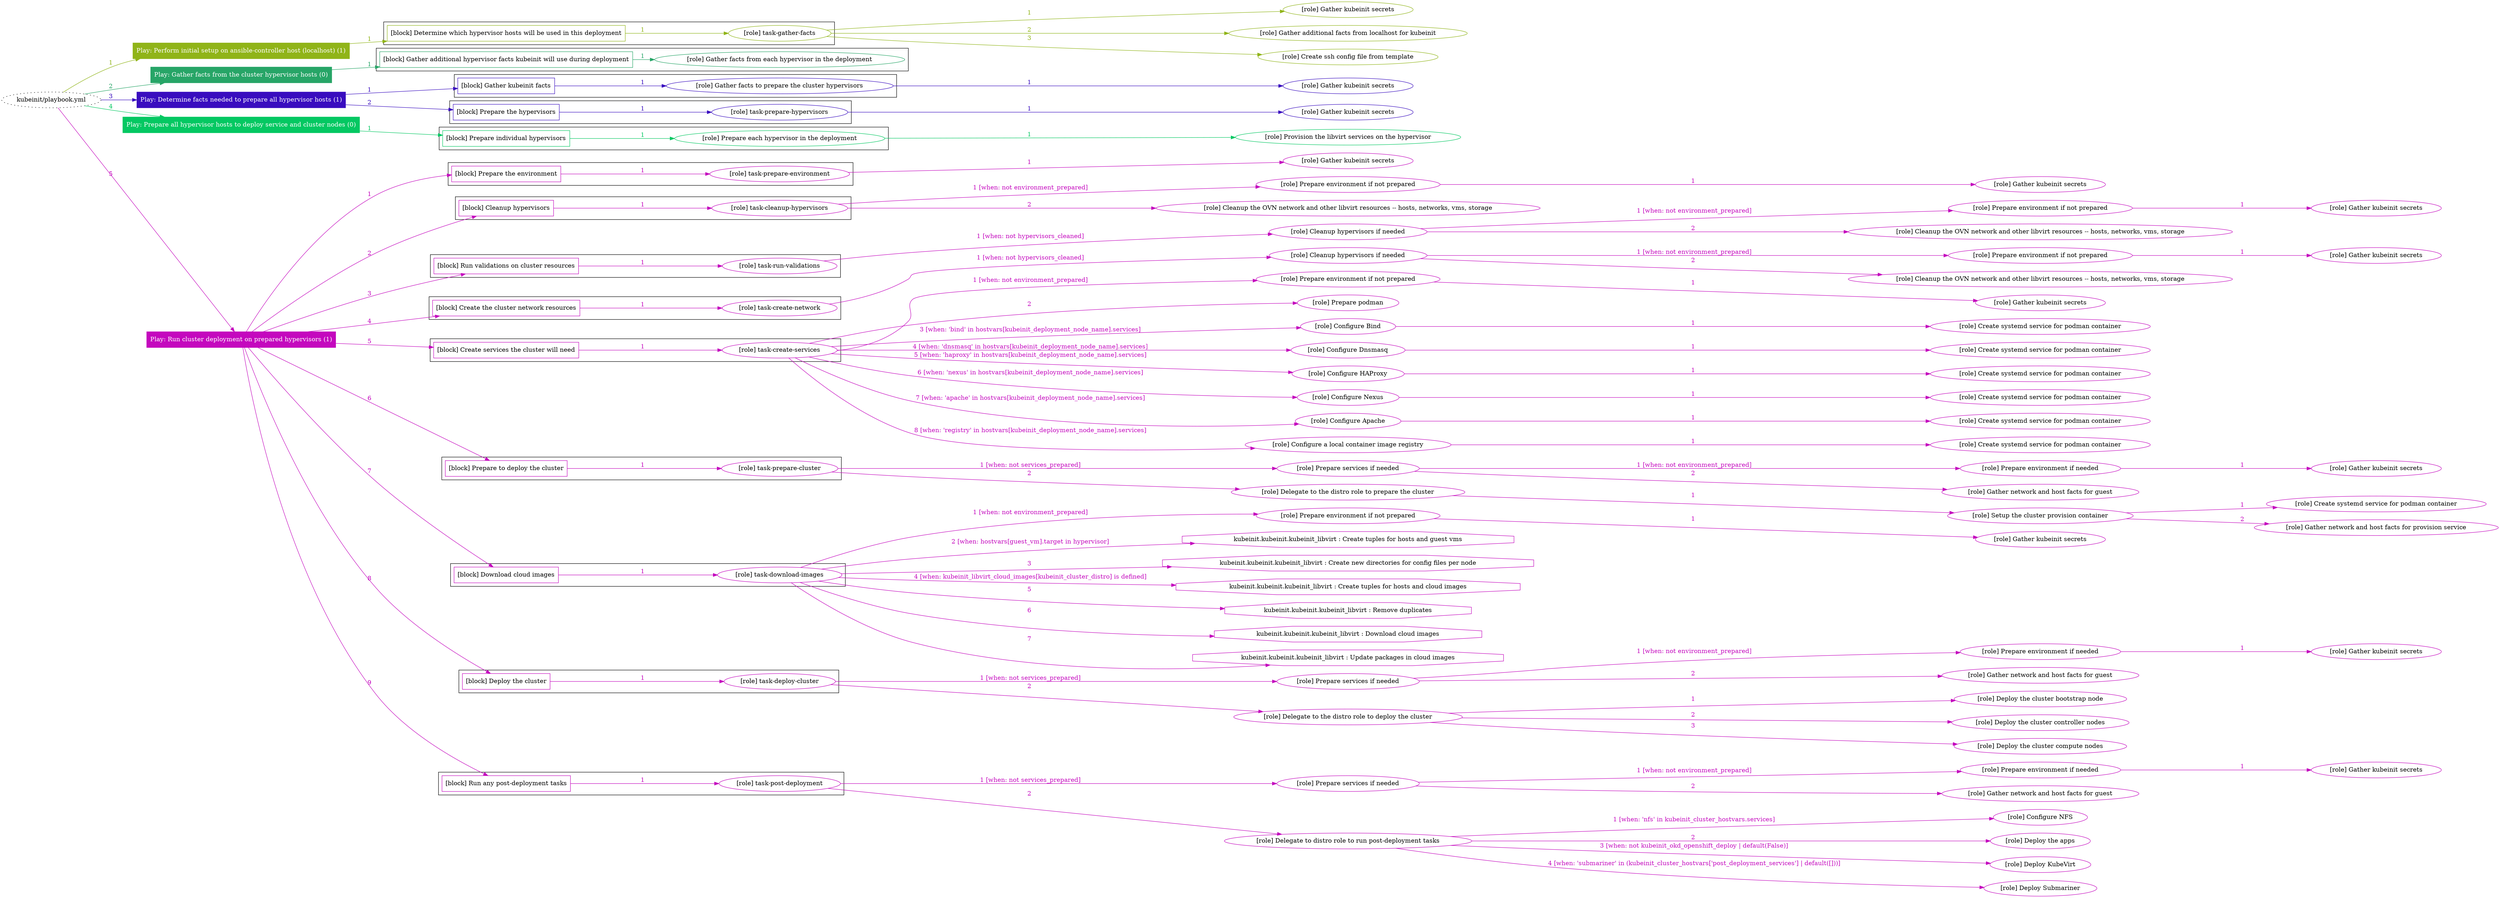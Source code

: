 digraph {
	graph [concentrate=true ordering=in rankdir=LR ratio=fill]
	edge [esep=5 sep=10]
	"kubeinit/playbook.yml" [URL="/home/runner/work/kubeinit/kubeinit/kubeinit/playbook.yml" id=playbook_1eba6bdd style=dotted]
	play_35e34b09 [label="Play: Perform initial setup on ansible-controller host (localhost) (1)" URL="/home/runner/work/kubeinit/kubeinit/kubeinit/playbook.yml" color="#90b418" fontcolor="#ffffff" id=play_35e34b09 shape=box style=filled tooltip=localhost]
	"kubeinit/playbook.yml" -> play_35e34b09 [label="1 " color="#90b418" fontcolor="#90b418" id=edge_4ea5e8a3 labeltooltip="1 " tooltip="1 "]
	subgraph "Gather kubeinit secrets" {
		role_84468dcf [label="[role] Gather kubeinit secrets" URL="/home/runner/.ansible/collections/ansible_collections/kubeinit/kubeinit/roles/kubeinit_prepare/tasks/build_hypervisors_group.yml" color="#90b418" id=role_84468dcf tooltip="Gather kubeinit secrets"]
	}
	subgraph "Gather additional facts from localhost for kubeinit" {
		role_cf8b8ecc [label="[role] Gather additional facts from localhost for kubeinit" URL="/home/runner/.ansible/collections/ansible_collections/kubeinit/kubeinit/roles/kubeinit_prepare/tasks/build_hypervisors_group.yml" color="#90b418" id=role_cf8b8ecc tooltip="Gather additional facts from localhost for kubeinit"]
	}
	subgraph "Create ssh config file from template" {
		role_ab200dfa [label="[role] Create ssh config file from template" URL="/home/runner/.ansible/collections/ansible_collections/kubeinit/kubeinit/roles/kubeinit_prepare/tasks/build_hypervisors_group.yml" color="#90b418" id=role_ab200dfa tooltip="Create ssh config file from template"]
	}
	subgraph "task-gather-facts" {
		role_be42dff4 [label="[role] task-gather-facts" URL="/home/runner/work/kubeinit/kubeinit/kubeinit/playbook.yml" color="#90b418" id=role_be42dff4 tooltip="task-gather-facts"]
		role_be42dff4 -> role_84468dcf [label="1 " color="#90b418" fontcolor="#90b418" id=edge_f2b2aa40 labeltooltip="1 " tooltip="1 "]
		role_be42dff4 -> role_cf8b8ecc [label="2 " color="#90b418" fontcolor="#90b418" id=edge_179d7698 labeltooltip="2 " tooltip="2 "]
		role_be42dff4 -> role_ab200dfa [label="3 " color="#90b418" fontcolor="#90b418" id=edge_c985d153 labeltooltip="3 " tooltip="3 "]
	}
	subgraph "Play: Perform initial setup on ansible-controller host (localhost) (1)" {
		play_35e34b09 -> block_1ee49c48 [label=1 color="#90b418" fontcolor="#90b418" id=edge_591659f8 labeltooltip=1 tooltip=1]
		subgraph cluster_block_1ee49c48 {
			block_1ee49c48 [label="[block] Determine which hypervisor hosts will be used in this deployment" URL="/home/runner/work/kubeinit/kubeinit/kubeinit/playbook.yml" color="#90b418" id=block_1ee49c48 labeltooltip="Determine which hypervisor hosts will be used in this deployment" shape=box tooltip="Determine which hypervisor hosts will be used in this deployment"]
			block_1ee49c48 -> role_be42dff4 [label="1 " color="#90b418" fontcolor="#90b418" id=edge_fa4edbe3 labeltooltip="1 " tooltip="1 "]
		}
	}
	play_554057a3 [label="Play: Gather facts from the cluster hypervisor hosts (0)" URL="/home/runner/work/kubeinit/kubeinit/kubeinit/playbook.yml" color="#27a567" fontcolor="#ffffff" id=play_554057a3 shape=box style=filled tooltip="Play: Gather facts from the cluster hypervisor hosts (0)"]
	"kubeinit/playbook.yml" -> play_554057a3 [label="2 " color="#27a567" fontcolor="#27a567" id=edge_23e8d566 labeltooltip="2 " tooltip="2 "]
	subgraph "Gather facts from each hypervisor in the deployment" {
		role_86668cbf [label="[role] Gather facts from each hypervisor in the deployment" URL="/home/runner/work/kubeinit/kubeinit/kubeinit/playbook.yml" color="#27a567" id=role_86668cbf tooltip="Gather facts from each hypervisor in the deployment"]
	}
	subgraph "Play: Gather facts from the cluster hypervisor hosts (0)" {
		play_554057a3 -> block_4a8d8ab4 [label=1 color="#27a567" fontcolor="#27a567" id=edge_f92a6f19 labeltooltip=1 tooltip=1]
		subgraph cluster_block_4a8d8ab4 {
			block_4a8d8ab4 [label="[block] Gather additional hypervisor facts kubeinit will use during deployment" URL="/home/runner/work/kubeinit/kubeinit/kubeinit/playbook.yml" color="#27a567" id=block_4a8d8ab4 labeltooltip="Gather additional hypervisor facts kubeinit will use during deployment" shape=box tooltip="Gather additional hypervisor facts kubeinit will use during deployment"]
			block_4a8d8ab4 -> role_86668cbf [label="1 " color="#27a567" fontcolor="#27a567" id=edge_99021c64 labeltooltip="1 " tooltip="1 "]
		}
	}
	play_8dd81d2c [label="Play: Determine facts needed to prepare all hypervisor hosts (1)" URL="/home/runner/work/kubeinit/kubeinit/kubeinit/playbook.yml" color="#390dbf" fontcolor="#ffffff" id=play_8dd81d2c shape=box style=filled tooltip=localhost]
	"kubeinit/playbook.yml" -> play_8dd81d2c [label="3 " color="#390dbf" fontcolor="#390dbf" id=edge_bb2d93ed labeltooltip="3 " tooltip="3 "]
	subgraph "Gather kubeinit secrets" {
		role_697b5ece [label="[role] Gather kubeinit secrets" URL="/home/runner/.ansible/collections/ansible_collections/kubeinit/kubeinit/roles/kubeinit_prepare/tasks/gather_kubeinit_facts.yml" color="#390dbf" id=role_697b5ece tooltip="Gather kubeinit secrets"]
	}
	subgraph "Gather facts to prepare the cluster hypervisors" {
		role_3d77e721 [label="[role] Gather facts to prepare the cluster hypervisors" URL="/home/runner/work/kubeinit/kubeinit/kubeinit/playbook.yml" color="#390dbf" id=role_3d77e721 tooltip="Gather facts to prepare the cluster hypervisors"]
		role_3d77e721 -> role_697b5ece [label="1 " color="#390dbf" fontcolor="#390dbf" id=edge_271476a7 labeltooltip="1 " tooltip="1 "]
	}
	subgraph "Gather kubeinit secrets" {
		role_0193aade [label="[role] Gather kubeinit secrets" URL="/home/runner/.ansible/collections/ansible_collections/kubeinit/kubeinit/roles/kubeinit_prepare/tasks/gather_kubeinit_facts.yml" color="#390dbf" id=role_0193aade tooltip="Gather kubeinit secrets"]
	}
	subgraph "task-prepare-hypervisors" {
		role_d563cce5 [label="[role] task-prepare-hypervisors" URL="/home/runner/work/kubeinit/kubeinit/kubeinit/playbook.yml" color="#390dbf" id=role_d563cce5 tooltip="task-prepare-hypervisors"]
		role_d563cce5 -> role_0193aade [label="1 " color="#390dbf" fontcolor="#390dbf" id=edge_6e95f780 labeltooltip="1 " tooltip="1 "]
	}
	subgraph "Play: Determine facts needed to prepare all hypervisor hosts (1)" {
		play_8dd81d2c -> block_33bf1612 [label=1 color="#390dbf" fontcolor="#390dbf" id=edge_861dbc79 labeltooltip=1 tooltip=1]
		subgraph cluster_block_33bf1612 {
			block_33bf1612 [label="[block] Gather kubeinit facts" URL="/home/runner/work/kubeinit/kubeinit/kubeinit/playbook.yml" color="#390dbf" id=block_33bf1612 labeltooltip="Gather kubeinit facts" shape=box tooltip="Gather kubeinit facts"]
			block_33bf1612 -> role_3d77e721 [label="1 " color="#390dbf" fontcolor="#390dbf" id=edge_ab0d3f3a labeltooltip="1 " tooltip="1 "]
		}
		play_8dd81d2c -> block_896007c5 [label=2 color="#390dbf" fontcolor="#390dbf" id=edge_3c953cae labeltooltip=2 tooltip=2]
		subgraph cluster_block_896007c5 {
			block_896007c5 [label="[block] Prepare the hypervisors" URL="/home/runner/work/kubeinit/kubeinit/kubeinit/playbook.yml" color="#390dbf" id=block_896007c5 labeltooltip="Prepare the hypervisors" shape=box tooltip="Prepare the hypervisors"]
			block_896007c5 -> role_d563cce5 [label="1 " color="#390dbf" fontcolor="#390dbf" id=edge_1acf4efb labeltooltip="1 " tooltip="1 "]
		}
	}
	play_4c29c50b [label="Play: Prepare all hypervisor hosts to deploy service and cluster nodes (0)" URL="/home/runner/work/kubeinit/kubeinit/kubeinit/playbook.yml" color="#04c862" fontcolor="#ffffff" id=play_4c29c50b shape=box style=filled tooltip="Play: Prepare all hypervisor hosts to deploy service and cluster nodes (0)"]
	"kubeinit/playbook.yml" -> play_4c29c50b [label="4 " color="#04c862" fontcolor="#04c862" id=edge_e4f0b3c5 labeltooltip="4 " tooltip="4 "]
	subgraph "Provision the libvirt services on the hypervisor" {
		role_2a5e1d3c [label="[role] Provision the libvirt services on the hypervisor" URL="/home/runner/.ansible/collections/ansible_collections/kubeinit/kubeinit/roles/kubeinit_prepare/tasks/prepare_hypervisor.yml" color="#04c862" id=role_2a5e1d3c tooltip="Provision the libvirt services on the hypervisor"]
	}
	subgraph "Prepare each hypervisor in the deployment" {
		role_77af9651 [label="[role] Prepare each hypervisor in the deployment" URL="/home/runner/work/kubeinit/kubeinit/kubeinit/playbook.yml" color="#04c862" id=role_77af9651 tooltip="Prepare each hypervisor in the deployment"]
		role_77af9651 -> role_2a5e1d3c [label="1 " color="#04c862" fontcolor="#04c862" id=edge_1bd2cdb9 labeltooltip="1 " tooltip="1 "]
	}
	subgraph "Play: Prepare all hypervisor hosts to deploy service and cluster nodes (0)" {
		play_4c29c50b -> block_c84704b2 [label=1 color="#04c862" fontcolor="#04c862" id=edge_784cd752 labeltooltip=1 tooltip=1]
		subgraph cluster_block_c84704b2 {
			block_c84704b2 [label="[block] Prepare individual hypervisors" URL="/home/runner/work/kubeinit/kubeinit/kubeinit/playbook.yml" color="#04c862" id=block_c84704b2 labeltooltip="Prepare individual hypervisors" shape=box tooltip="Prepare individual hypervisors"]
			block_c84704b2 -> role_77af9651 [label="1 " color="#04c862" fontcolor="#04c862" id=edge_3c8d2e1d labeltooltip="1 " tooltip="1 "]
		}
	}
	play_b24e0c08 [label="Play: Run cluster deployment on prepared hypervisors (1)" URL="/home/runner/work/kubeinit/kubeinit/kubeinit/playbook.yml" color="#c408be" fontcolor="#ffffff" id=play_b24e0c08 shape=box style=filled tooltip=localhost]
	"kubeinit/playbook.yml" -> play_b24e0c08 [label="5 " color="#c408be" fontcolor="#c408be" id=edge_cebaabff labeltooltip="5 " tooltip="5 "]
	subgraph "Gather kubeinit secrets" {
		role_327dc624 [label="[role] Gather kubeinit secrets" URL="/home/runner/.ansible/collections/ansible_collections/kubeinit/kubeinit/roles/kubeinit_prepare/tasks/gather_kubeinit_facts.yml" color="#c408be" id=role_327dc624 tooltip="Gather kubeinit secrets"]
	}
	subgraph "task-prepare-environment" {
		role_7a5c4817 [label="[role] task-prepare-environment" URL="/home/runner/work/kubeinit/kubeinit/kubeinit/playbook.yml" color="#c408be" id=role_7a5c4817 tooltip="task-prepare-environment"]
		role_7a5c4817 -> role_327dc624 [label="1 " color="#c408be" fontcolor="#c408be" id=edge_c1c0edf7 labeltooltip="1 " tooltip="1 "]
	}
	subgraph "Gather kubeinit secrets" {
		role_57b90b22 [label="[role] Gather kubeinit secrets" URL="/home/runner/.ansible/collections/ansible_collections/kubeinit/kubeinit/roles/kubeinit_prepare/tasks/gather_kubeinit_facts.yml" color="#c408be" id=role_57b90b22 tooltip="Gather kubeinit secrets"]
	}
	subgraph "Prepare environment if not prepared" {
		role_587a195d [label="[role] Prepare environment if not prepared" URL="/home/runner/.ansible/collections/ansible_collections/kubeinit/kubeinit/roles/kubeinit_prepare/tasks/cleanup_hypervisors.yml" color="#c408be" id=role_587a195d tooltip="Prepare environment if not prepared"]
		role_587a195d -> role_57b90b22 [label="1 " color="#c408be" fontcolor="#c408be" id=edge_c496cef3 labeltooltip="1 " tooltip="1 "]
	}
	subgraph "Cleanup the OVN network and other libvirt resources -- hosts, networks, vms, storage" {
		role_3c88b3b0 [label="[role] Cleanup the OVN network and other libvirt resources -- hosts, networks, vms, storage" URL="/home/runner/.ansible/collections/ansible_collections/kubeinit/kubeinit/roles/kubeinit_prepare/tasks/cleanup_hypervisors.yml" color="#c408be" id=role_3c88b3b0 tooltip="Cleanup the OVN network and other libvirt resources -- hosts, networks, vms, storage"]
	}
	subgraph "task-cleanup-hypervisors" {
		role_48d3f035 [label="[role] task-cleanup-hypervisors" URL="/home/runner/work/kubeinit/kubeinit/kubeinit/playbook.yml" color="#c408be" id=role_48d3f035 tooltip="task-cleanup-hypervisors"]
		role_48d3f035 -> role_587a195d [label="1 [when: not environment_prepared]" color="#c408be" fontcolor="#c408be" id=edge_314e04b9 labeltooltip="1 [when: not environment_prepared]" tooltip="1 [when: not environment_prepared]"]
		role_48d3f035 -> role_3c88b3b0 [label="2 " color="#c408be" fontcolor="#c408be" id=edge_c4d11877 labeltooltip="2 " tooltip="2 "]
	}
	subgraph "Gather kubeinit secrets" {
		role_d415d247 [label="[role] Gather kubeinit secrets" URL="/home/runner/.ansible/collections/ansible_collections/kubeinit/kubeinit/roles/kubeinit_prepare/tasks/gather_kubeinit_facts.yml" color="#c408be" id=role_d415d247 tooltip="Gather kubeinit secrets"]
	}
	subgraph "Prepare environment if not prepared" {
		role_dfcda875 [label="[role] Prepare environment if not prepared" URL="/home/runner/.ansible/collections/ansible_collections/kubeinit/kubeinit/roles/kubeinit_prepare/tasks/cleanup_hypervisors.yml" color="#c408be" id=role_dfcda875 tooltip="Prepare environment if not prepared"]
		role_dfcda875 -> role_d415d247 [label="1 " color="#c408be" fontcolor="#c408be" id=edge_bc962303 labeltooltip="1 " tooltip="1 "]
	}
	subgraph "Cleanup the OVN network and other libvirt resources -- hosts, networks, vms, storage" {
		role_05d082e1 [label="[role] Cleanup the OVN network and other libvirt resources -- hosts, networks, vms, storage" URL="/home/runner/.ansible/collections/ansible_collections/kubeinit/kubeinit/roles/kubeinit_prepare/tasks/cleanup_hypervisors.yml" color="#c408be" id=role_05d082e1 tooltip="Cleanup the OVN network and other libvirt resources -- hosts, networks, vms, storage"]
	}
	subgraph "Cleanup hypervisors if needed" {
		role_ecf4c0b4 [label="[role] Cleanup hypervisors if needed" URL="/home/runner/.ansible/collections/ansible_collections/kubeinit/kubeinit/roles/kubeinit_validations/tasks/main.yml" color="#c408be" id=role_ecf4c0b4 tooltip="Cleanup hypervisors if needed"]
		role_ecf4c0b4 -> role_dfcda875 [label="1 [when: not environment_prepared]" color="#c408be" fontcolor="#c408be" id=edge_033fb835 labeltooltip="1 [when: not environment_prepared]" tooltip="1 [when: not environment_prepared]"]
		role_ecf4c0b4 -> role_05d082e1 [label="2 " color="#c408be" fontcolor="#c408be" id=edge_fa2c034a labeltooltip="2 " tooltip="2 "]
	}
	subgraph "task-run-validations" {
		role_e36fd42c [label="[role] task-run-validations" URL="/home/runner/work/kubeinit/kubeinit/kubeinit/playbook.yml" color="#c408be" id=role_e36fd42c tooltip="task-run-validations"]
		role_e36fd42c -> role_ecf4c0b4 [label="1 [when: not hypervisors_cleaned]" color="#c408be" fontcolor="#c408be" id=edge_9babb8a6 labeltooltip="1 [when: not hypervisors_cleaned]" tooltip="1 [when: not hypervisors_cleaned]"]
	}
	subgraph "Gather kubeinit secrets" {
		role_5dfff2be [label="[role] Gather kubeinit secrets" URL="/home/runner/.ansible/collections/ansible_collections/kubeinit/kubeinit/roles/kubeinit_prepare/tasks/gather_kubeinit_facts.yml" color="#c408be" id=role_5dfff2be tooltip="Gather kubeinit secrets"]
	}
	subgraph "Prepare environment if not prepared" {
		role_9b73240b [label="[role] Prepare environment if not prepared" URL="/home/runner/.ansible/collections/ansible_collections/kubeinit/kubeinit/roles/kubeinit_prepare/tasks/cleanup_hypervisors.yml" color="#c408be" id=role_9b73240b tooltip="Prepare environment if not prepared"]
		role_9b73240b -> role_5dfff2be [label="1 " color="#c408be" fontcolor="#c408be" id=edge_63bd0896 labeltooltip="1 " tooltip="1 "]
	}
	subgraph "Cleanup the OVN network and other libvirt resources -- hosts, networks, vms, storage" {
		role_77209f07 [label="[role] Cleanup the OVN network and other libvirt resources -- hosts, networks, vms, storage" URL="/home/runner/.ansible/collections/ansible_collections/kubeinit/kubeinit/roles/kubeinit_prepare/tasks/cleanup_hypervisors.yml" color="#c408be" id=role_77209f07 tooltip="Cleanup the OVN network and other libvirt resources -- hosts, networks, vms, storage"]
	}
	subgraph "Cleanup hypervisors if needed" {
		role_fdb30b39 [label="[role] Cleanup hypervisors if needed" URL="/home/runner/.ansible/collections/ansible_collections/kubeinit/kubeinit/roles/kubeinit_libvirt/tasks/create_network.yml" color="#c408be" id=role_fdb30b39 tooltip="Cleanup hypervisors if needed"]
		role_fdb30b39 -> role_9b73240b [label="1 [when: not environment_prepared]" color="#c408be" fontcolor="#c408be" id=edge_8d877ee9 labeltooltip="1 [when: not environment_prepared]" tooltip="1 [when: not environment_prepared]"]
		role_fdb30b39 -> role_77209f07 [label="2 " color="#c408be" fontcolor="#c408be" id=edge_15e545f4 labeltooltip="2 " tooltip="2 "]
	}
	subgraph "task-create-network" {
		role_86530430 [label="[role] task-create-network" URL="/home/runner/work/kubeinit/kubeinit/kubeinit/playbook.yml" color="#c408be" id=role_86530430 tooltip="task-create-network"]
		role_86530430 -> role_fdb30b39 [label="1 [when: not hypervisors_cleaned]" color="#c408be" fontcolor="#c408be" id=edge_b4021cfb labeltooltip="1 [when: not hypervisors_cleaned]" tooltip="1 [when: not hypervisors_cleaned]"]
	}
	subgraph "Gather kubeinit secrets" {
		role_8bbb57e4 [label="[role] Gather kubeinit secrets" URL="/home/runner/.ansible/collections/ansible_collections/kubeinit/kubeinit/roles/kubeinit_prepare/tasks/gather_kubeinit_facts.yml" color="#c408be" id=role_8bbb57e4 tooltip="Gather kubeinit secrets"]
	}
	subgraph "Prepare environment if not prepared" {
		role_74936fe2 [label="[role] Prepare environment if not prepared" URL="/home/runner/.ansible/collections/ansible_collections/kubeinit/kubeinit/roles/kubeinit_services/tasks/main.yml" color="#c408be" id=role_74936fe2 tooltip="Prepare environment if not prepared"]
		role_74936fe2 -> role_8bbb57e4 [label="1 " color="#c408be" fontcolor="#c408be" id=edge_61c5ebbc labeltooltip="1 " tooltip="1 "]
	}
	subgraph "Prepare podman" {
		role_32e59059 [label="[role] Prepare podman" URL="/home/runner/.ansible/collections/ansible_collections/kubeinit/kubeinit/roles/kubeinit_services/tasks/00_create_service_pod.yml" color="#c408be" id=role_32e59059 tooltip="Prepare podman"]
	}
	subgraph "Create systemd service for podman container" {
		role_30bc20a1 [label="[role] Create systemd service for podman container" URL="/home/runner/.ansible/collections/ansible_collections/kubeinit/kubeinit/roles/kubeinit_bind/tasks/main.yml" color="#c408be" id=role_30bc20a1 tooltip="Create systemd service for podman container"]
	}
	subgraph "Configure Bind" {
		role_d8e40a41 [label="[role] Configure Bind" URL="/home/runner/.ansible/collections/ansible_collections/kubeinit/kubeinit/roles/kubeinit_services/tasks/start_services_containers.yml" color="#c408be" id=role_d8e40a41 tooltip="Configure Bind"]
		role_d8e40a41 -> role_30bc20a1 [label="1 " color="#c408be" fontcolor="#c408be" id=edge_840aa4a0 labeltooltip="1 " tooltip="1 "]
	}
	subgraph "Create systemd service for podman container" {
		role_65e02d1c [label="[role] Create systemd service for podman container" URL="/home/runner/.ansible/collections/ansible_collections/kubeinit/kubeinit/roles/kubeinit_dnsmasq/tasks/main.yml" color="#c408be" id=role_65e02d1c tooltip="Create systemd service for podman container"]
	}
	subgraph "Configure Dnsmasq" {
		role_ba5b39cc [label="[role] Configure Dnsmasq" URL="/home/runner/.ansible/collections/ansible_collections/kubeinit/kubeinit/roles/kubeinit_services/tasks/start_services_containers.yml" color="#c408be" id=role_ba5b39cc tooltip="Configure Dnsmasq"]
		role_ba5b39cc -> role_65e02d1c [label="1 " color="#c408be" fontcolor="#c408be" id=edge_4cbbbf4f labeltooltip="1 " tooltip="1 "]
	}
	subgraph "Create systemd service for podman container" {
		role_1a52ecdd [label="[role] Create systemd service for podman container" URL="/home/runner/.ansible/collections/ansible_collections/kubeinit/kubeinit/roles/kubeinit_haproxy/tasks/main.yml" color="#c408be" id=role_1a52ecdd tooltip="Create systemd service for podman container"]
	}
	subgraph "Configure HAProxy" {
		role_997eefc5 [label="[role] Configure HAProxy" URL="/home/runner/.ansible/collections/ansible_collections/kubeinit/kubeinit/roles/kubeinit_services/tasks/start_services_containers.yml" color="#c408be" id=role_997eefc5 tooltip="Configure HAProxy"]
		role_997eefc5 -> role_1a52ecdd [label="1 " color="#c408be" fontcolor="#c408be" id=edge_100236b7 labeltooltip="1 " tooltip="1 "]
	}
	subgraph "Create systemd service for podman container" {
		role_cab56c00 [label="[role] Create systemd service for podman container" URL="/home/runner/.ansible/collections/ansible_collections/kubeinit/kubeinit/roles/kubeinit_nexus/tasks/main.yml" color="#c408be" id=role_cab56c00 tooltip="Create systemd service for podman container"]
	}
	subgraph "Configure Nexus" {
		role_baa85748 [label="[role] Configure Nexus" URL="/home/runner/.ansible/collections/ansible_collections/kubeinit/kubeinit/roles/kubeinit_services/tasks/start_services_containers.yml" color="#c408be" id=role_baa85748 tooltip="Configure Nexus"]
		role_baa85748 -> role_cab56c00 [label="1 " color="#c408be" fontcolor="#c408be" id=edge_93bfe29e labeltooltip="1 " tooltip="1 "]
	}
	subgraph "Create systemd service for podman container" {
		role_80af2042 [label="[role] Create systemd service for podman container" URL="/home/runner/.ansible/collections/ansible_collections/kubeinit/kubeinit/roles/kubeinit_apache/tasks/main.yml" color="#c408be" id=role_80af2042 tooltip="Create systemd service for podman container"]
	}
	subgraph "Configure Apache" {
		role_0c3f0f75 [label="[role] Configure Apache" URL="/home/runner/.ansible/collections/ansible_collections/kubeinit/kubeinit/roles/kubeinit_services/tasks/start_services_containers.yml" color="#c408be" id=role_0c3f0f75 tooltip="Configure Apache"]
		role_0c3f0f75 -> role_80af2042 [label="1 " color="#c408be" fontcolor="#c408be" id=edge_ce7e625a labeltooltip="1 " tooltip="1 "]
	}
	subgraph "Create systemd service for podman container" {
		role_ab6b23c6 [label="[role] Create systemd service for podman container" URL="/home/runner/.ansible/collections/ansible_collections/kubeinit/kubeinit/roles/kubeinit_registry/tasks/main.yml" color="#c408be" id=role_ab6b23c6 tooltip="Create systemd service for podman container"]
	}
	subgraph "Configure a local container image registry" {
		role_d0d210f4 [label="[role] Configure a local container image registry" URL="/home/runner/.ansible/collections/ansible_collections/kubeinit/kubeinit/roles/kubeinit_services/tasks/start_services_containers.yml" color="#c408be" id=role_d0d210f4 tooltip="Configure a local container image registry"]
		role_d0d210f4 -> role_ab6b23c6 [label="1 " color="#c408be" fontcolor="#c408be" id=edge_c2a51b9a labeltooltip="1 " tooltip="1 "]
	}
	subgraph "task-create-services" {
		role_c4ec3938 [label="[role] task-create-services" URL="/home/runner/work/kubeinit/kubeinit/kubeinit/playbook.yml" color="#c408be" id=role_c4ec3938 tooltip="task-create-services"]
		role_c4ec3938 -> role_74936fe2 [label="1 [when: not environment_prepared]" color="#c408be" fontcolor="#c408be" id=edge_73abfe2d labeltooltip="1 [when: not environment_prepared]" tooltip="1 [when: not environment_prepared]"]
		role_c4ec3938 -> role_32e59059 [label="2 " color="#c408be" fontcolor="#c408be" id=edge_0cdbfdda labeltooltip="2 " tooltip="2 "]
		role_c4ec3938 -> role_d8e40a41 [label="3 [when: 'bind' in hostvars[kubeinit_deployment_node_name].services]" color="#c408be" fontcolor="#c408be" id=edge_e66f7ec8 labeltooltip="3 [when: 'bind' in hostvars[kubeinit_deployment_node_name].services]" tooltip="3 [when: 'bind' in hostvars[kubeinit_deployment_node_name].services]"]
		role_c4ec3938 -> role_ba5b39cc [label="4 [when: 'dnsmasq' in hostvars[kubeinit_deployment_node_name].services]" color="#c408be" fontcolor="#c408be" id=edge_f58caf6e labeltooltip="4 [when: 'dnsmasq' in hostvars[kubeinit_deployment_node_name].services]" tooltip="4 [when: 'dnsmasq' in hostvars[kubeinit_deployment_node_name].services]"]
		role_c4ec3938 -> role_997eefc5 [label="5 [when: 'haproxy' in hostvars[kubeinit_deployment_node_name].services]" color="#c408be" fontcolor="#c408be" id=edge_d5041108 labeltooltip="5 [when: 'haproxy' in hostvars[kubeinit_deployment_node_name].services]" tooltip="5 [when: 'haproxy' in hostvars[kubeinit_deployment_node_name].services]"]
		role_c4ec3938 -> role_baa85748 [label="6 [when: 'nexus' in hostvars[kubeinit_deployment_node_name].services]" color="#c408be" fontcolor="#c408be" id=edge_613d1a47 labeltooltip="6 [when: 'nexus' in hostvars[kubeinit_deployment_node_name].services]" tooltip="6 [when: 'nexus' in hostvars[kubeinit_deployment_node_name].services]"]
		role_c4ec3938 -> role_0c3f0f75 [label="7 [when: 'apache' in hostvars[kubeinit_deployment_node_name].services]" color="#c408be" fontcolor="#c408be" id=edge_ce1d08b0 labeltooltip="7 [when: 'apache' in hostvars[kubeinit_deployment_node_name].services]" tooltip="7 [when: 'apache' in hostvars[kubeinit_deployment_node_name].services]"]
		role_c4ec3938 -> role_d0d210f4 [label="8 [when: 'registry' in hostvars[kubeinit_deployment_node_name].services]" color="#c408be" fontcolor="#c408be" id=edge_ec4ebe72 labeltooltip="8 [when: 'registry' in hostvars[kubeinit_deployment_node_name].services]" tooltip="8 [when: 'registry' in hostvars[kubeinit_deployment_node_name].services]"]
	}
	subgraph "Gather kubeinit secrets" {
		role_9fa418fc [label="[role] Gather kubeinit secrets" URL="/home/runner/.ansible/collections/ansible_collections/kubeinit/kubeinit/roles/kubeinit_prepare/tasks/gather_kubeinit_facts.yml" color="#c408be" id=role_9fa418fc tooltip="Gather kubeinit secrets"]
	}
	subgraph "Prepare environment if needed" {
		role_8cda2fcb [label="[role] Prepare environment if needed" URL="/home/runner/.ansible/collections/ansible_collections/kubeinit/kubeinit/roles/kubeinit_services/tasks/prepare_services.yml" color="#c408be" id=role_8cda2fcb tooltip="Prepare environment if needed"]
		role_8cda2fcb -> role_9fa418fc [label="1 " color="#c408be" fontcolor="#c408be" id=edge_9badb48e labeltooltip="1 " tooltip="1 "]
	}
	subgraph "Gather network and host facts for guest" {
		role_41f8148e [label="[role] Gather network and host facts for guest" URL="/home/runner/.ansible/collections/ansible_collections/kubeinit/kubeinit/roles/kubeinit_services/tasks/prepare_services.yml" color="#c408be" id=role_41f8148e tooltip="Gather network and host facts for guest"]
	}
	subgraph "Prepare services if needed" {
		role_b67a2722 [label="[role] Prepare services if needed" URL="/home/runner/.ansible/collections/ansible_collections/kubeinit/kubeinit/roles/kubeinit_prepare/tasks/prepare_cluster.yml" color="#c408be" id=role_b67a2722 tooltip="Prepare services if needed"]
		role_b67a2722 -> role_8cda2fcb [label="1 [when: not environment_prepared]" color="#c408be" fontcolor="#c408be" id=edge_b3a5a854 labeltooltip="1 [when: not environment_prepared]" tooltip="1 [when: not environment_prepared]"]
		role_b67a2722 -> role_41f8148e [label="2 " color="#c408be" fontcolor="#c408be" id=edge_3c0ecdef labeltooltip="2 " tooltip="2 "]
	}
	subgraph "Create systemd service for podman container" {
		role_c19f2243 [label="[role] Create systemd service for podman container" URL="/home/runner/.ansible/collections/ansible_collections/kubeinit/kubeinit/roles/kubeinit_services/tasks/create_provision_container.yml" color="#c408be" id=role_c19f2243 tooltip="Create systemd service for podman container"]
	}
	subgraph "Gather network and host facts for provision service" {
		role_f543e71a [label="[role] Gather network and host facts for provision service" URL="/home/runner/.ansible/collections/ansible_collections/kubeinit/kubeinit/roles/kubeinit_services/tasks/create_provision_container.yml" color="#c408be" id=role_f543e71a tooltip="Gather network and host facts for provision service"]
	}
	subgraph "Setup the cluster provision container" {
		role_5553d07d [label="[role] Setup the cluster provision container" URL="/home/runner/.ansible/collections/ansible_collections/kubeinit/kubeinit/roles/kubeinit_okd/tasks/prepare_cluster.yml" color="#c408be" id=role_5553d07d tooltip="Setup the cluster provision container"]
		role_5553d07d -> role_c19f2243 [label="1 " color="#c408be" fontcolor="#c408be" id=edge_32e2d739 labeltooltip="1 " tooltip="1 "]
		role_5553d07d -> role_f543e71a [label="2 " color="#c408be" fontcolor="#c408be" id=edge_33bc5b42 labeltooltip="2 " tooltip="2 "]
	}
	subgraph "Delegate to the distro role to prepare the cluster" {
		role_3751c7a4 [label="[role] Delegate to the distro role to prepare the cluster" URL="/home/runner/.ansible/collections/ansible_collections/kubeinit/kubeinit/roles/kubeinit_prepare/tasks/prepare_cluster.yml" color="#c408be" id=role_3751c7a4 tooltip="Delegate to the distro role to prepare the cluster"]
		role_3751c7a4 -> role_5553d07d [label="1 " color="#c408be" fontcolor="#c408be" id=edge_d82a4da8 labeltooltip="1 " tooltip="1 "]
	}
	subgraph "task-prepare-cluster" {
		role_1f7cc3b6 [label="[role] task-prepare-cluster" URL="/home/runner/work/kubeinit/kubeinit/kubeinit/playbook.yml" color="#c408be" id=role_1f7cc3b6 tooltip="task-prepare-cluster"]
		role_1f7cc3b6 -> role_b67a2722 [label="1 [when: not services_prepared]" color="#c408be" fontcolor="#c408be" id=edge_e58f72eb labeltooltip="1 [when: not services_prepared]" tooltip="1 [when: not services_prepared]"]
		role_1f7cc3b6 -> role_3751c7a4 [label="2 " color="#c408be" fontcolor="#c408be" id=edge_7f6d7146 labeltooltip="2 " tooltip="2 "]
	}
	subgraph "Gather kubeinit secrets" {
		role_29549b59 [label="[role] Gather kubeinit secrets" URL="/home/runner/.ansible/collections/ansible_collections/kubeinit/kubeinit/roles/kubeinit_prepare/tasks/gather_kubeinit_facts.yml" color="#c408be" id=role_29549b59 tooltip="Gather kubeinit secrets"]
	}
	subgraph "Prepare environment if not prepared" {
		role_f072d6f0 [label="[role] Prepare environment if not prepared" URL="/home/runner/.ansible/collections/ansible_collections/kubeinit/kubeinit/roles/kubeinit_libvirt/tasks/download_cloud_images.yml" color="#c408be" id=role_f072d6f0 tooltip="Prepare environment if not prepared"]
		role_f072d6f0 -> role_29549b59 [label="1 " color="#c408be" fontcolor="#c408be" id=edge_37abd12d labeltooltip="1 " tooltip="1 "]
	}
	subgraph "task-download-images" {
		role_80ab77e9 [label="[role] task-download-images" URL="/home/runner/work/kubeinit/kubeinit/kubeinit/playbook.yml" color="#c408be" id=role_80ab77e9 tooltip="task-download-images"]
		role_80ab77e9 -> role_f072d6f0 [label="1 [when: not environment_prepared]" color="#c408be" fontcolor="#c408be" id=edge_2bb65183 labeltooltip="1 [when: not environment_prepared]" tooltip="1 [when: not environment_prepared]"]
		task_56d72708 [label="kubeinit.kubeinit.kubeinit_libvirt : Create tuples for hosts and guest vms" URL="/home/runner/.ansible/collections/ansible_collections/kubeinit/kubeinit/roles/kubeinit_libvirt/tasks/download_cloud_images.yml" color="#c408be" id=task_56d72708 shape=octagon tooltip="kubeinit.kubeinit.kubeinit_libvirt : Create tuples for hosts and guest vms"]
		role_80ab77e9 -> task_56d72708 [label="2 [when: hostvars[guest_vm].target in hypervisor]" color="#c408be" fontcolor="#c408be" id=edge_a8784a40 labeltooltip="2 [when: hostvars[guest_vm].target in hypervisor]" tooltip="2 [when: hostvars[guest_vm].target in hypervisor]"]
		task_7bb6f2d6 [label="kubeinit.kubeinit.kubeinit_libvirt : Create new directories for config files per node" URL="/home/runner/.ansible/collections/ansible_collections/kubeinit/kubeinit/roles/kubeinit_libvirt/tasks/download_cloud_images.yml" color="#c408be" id=task_7bb6f2d6 shape=octagon tooltip="kubeinit.kubeinit.kubeinit_libvirt : Create new directories for config files per node"]
		role_80ab77e9 -> task_7bb6f2d6 [label="3 " color="#c408be" fontcolor="#c408be" id=edge_dbe4e2f8 labeltooltip="3 " tooltip="3 "]
		task_bbb1b97d [label="kubeinit.kubeinit.kubeinit_libvirt : Create tuples for hosts and cloud images" URL="/home/runner/.ansible/collections/ansible_collections/kubeinit/kubeinit/roles/kubeinit_libvirt/tasks/download_cloud_images.yml" color="#c408be" id=task_bbb1b97d shape=octagon tooltip="kubeinit.kubeinit.kubeinit_libvirt : Create tuples for hosts and cloud images"]
		role_80ab77e9 -> task_bbb1b97d [label="4 [when: kubeinit_libvirt_cloud_images[kubeinit_cluster_distro] is defined]" color="#c408be" fontcolor="#c408be" id=edge_1363fa4d labeltooltip="4 [when: kubeinit_libvirt_cloud_images[kubeinit_cluster_distro] is defined]" tooltip="4 [when: kubeinit_libvirt_cloud_images[kubeinit_cluster_distro] is defined]"]
		task_0fa78bd9 [label="kubeinit.kubeinit.kubeinit_libvirt : Remove duplicates" URL="/home/runner/.ansible/collections/ansible_collections/kubeinit/kubeinit/roles/kubeinit_libvirt/tasks/download_cloud_images.yml" color="#c408be" id=task_0fa78bd9 shape=octagon tooltip="kubeinit.kubeinit.kubeinit_libvirt : Remove duplicates"]
		role_80ab77e9 -> task_0fa78bd9 [label="5 " color="#c408be" fontcolor="#c408be" id=edge_9bd9aa7f labeltooltip="5 " tooltip="5 "]
		task_27b55745 [label="kubeinit.kubeinit.kubeinit_libvirt : Download cloud images" URL="/home/runner/.ansible/collections/ansible_collections/kubeinit/kubeinit/roles/kubeinit_libvirt/tasks/download_cloud_images.yml" color="#c408be" id=task_27b55745 shape=octagon tooltip="kubeinit.kubeinit.kubeinit_libvirt : Download cloud images"]
		role_80ab77e9 -> task_27b55745 [label="6 " color="#c408be" fontcolor="#c408be" id=edge_54573777 labeltooltip="6 " tooltip="6 "]
		task_678ad282 [label="kubeinit.kubeinit.kubeinit_libvirt : Update packages in cloud images" URL="/home/runner/.ansible/collections/ansible_collections/kubeinit/kubeinit/roles/kubeinit_libvirt/tasks/download_cloud_images.yml" color="#c408be" id=task_678ad282 shape=octagon tooltip="kubeinit.kubeinit.kubeinit_libvirt : Update packages in cloud images"]
		role_80ab77e9 -> task_678ad282 [label="7 " color="#c408be" fontcolor="#c408be" id=edge_7c2cdcf5 labeltooltip="7 " tooltip="7 "]
	}
	subgraph "Gather kubeinit secrets" {
		role_fec2cd80 [label="[role] Gather kubeinit secrets" URL="/home/runner/.ansible/collections/ansible_collections/kubeinit/kubeinit/roles/kubeinit_prepare/tasks/gather_kubeinit_facts.yml" color="#c408be" id=role_fec2cd80 tooltip="Gather kubeinit secrets"]
	}
	subgraph "Prepare environment if needed" {
		role_cc98867d [label="[role] Prepare environment if needed" URL="/home/runner/.ansible/collections/ansible_collections/kubeinit/kubeinit/roles/kubeinit_services/tasks/prepare_services.yml" color="#c408be" id=role_cc98867d tooltip="Prepare environment if needed"]
		role_cc98867d -> role_fec2cd80 [label="1 " color="#c408be" fontcolor="#c408be" id=edge_e635fb71 labeltooltip="1 " tooltip="1 "]
	}
	subgraph "Gather network and host facts for guest" {
		role_6a4afc46 [label="[role] Gather network and host facts for guest" URL="/home/runner/.ansible/collections/ansible_collections/kubeinit/kubeinit/roles/kubeinit_services/tasks/prepare_services.yml" color="#c408be" id=role_6a4afc46 tooltip="Gather network and host facts for guest"]
	}
	subgraph "Prepare services if needed" {
		role_5fcf2e58 [label="[role] Prepare services if needed" URL="/home/runner/.ansible/collections/ansible_collections/kubeinit/kubeinit/roles/kubeinit_prepare/tasks/deploy_cluster.yml" color="#c408be" id=role_5fcf2e58 tooltip="Prepare services if needed"]
		role_5fcf2e58 -> role_cc98867d [label="1 [when: not environment_prepared]" color="#c408be" fontcolor="#c408be" id=edge_d6c951bc labeltooltip="1 [when: not environment_prepared]" tooltip="1 [when: not environment_prepared]"]
		role_5fcf2e58 -> role_6a4afc46 [label="2 " color="#c408be" fontcolor="#c408be" id=edge_77ea40b0 labeltooltip="2 " tooltip="2 "]
	}
	subgraph "Deploy the cluster bootstrap node" {
		role_e031d3a8 [label="[role] Deploy the cluster bootstrap node" URL="/home/runner/.ansible/collections/ansible_collections/kubeinit/kubeinit/roles/kubeinit_okd/tasks/main.yml" color="#c408be" id=role_e031d3a8 tooltip="Deploy the cluster bootstrap node"]
	}
	subgraph "Deploy the cluster controller nodes" {
		role_bc15020f [label="[role] Deploy the cluster controller nodes" URL="/home/runner/.ansible/collections/ansible_collections/kubeinit/kubeinit/roles/kubeinit_okd/tasks/main.yml" color="#c408be" id=role_bc15020f tooltip="Deploy the cluster controller nodes"]
	}
	subgraph "Deploy the cluster compute nodes" {
		role_0959dcdd [label="[role] Deploy the cluster compute nodes" URL="/home/runner/.ansible/collections/ansible_collections/kubeinit/kubeinit/roles/kubeinit_okd/tasks/main.yml" color="#c408be" id=role_0959dcdd tooltip="Deploy the cluster compute nodes"]
	}
	subgraph "Delegate to the distro role to deploy the cluster" {
		role_f6e75080 [label="[role] Delegate to the distro role to deploy the cluster" URL="/home/runner/.ansible/collections/ansible_collections/kubeinit/kubeinit/roles/kubeinit_prepare/tasks/deploy_cluster.yml" color="#c408be" id=role_f6e75080 tooltip="Delegate to the distro role to deploy the cluster"]
		role_f6e75080 -> role_e031d3a8 [label="1 " color="#c408be" fontcolor="#c408be" id=edge_2fa9b931 labeltooltip="1 " tooltip="1 "]
		role_f6e75080 -> role_bc15020f [label="2 " color="#c408be" fontcolor="#c408be" id=edge_0b4f124c labeltooltip="2 " tooltip="2 "]
		role_f6e75080 -> role_0959dcdd [label="3 " color="#c408be" fontcolor="#c408be" id=edge_8123016d labeltooltip="3 " tooltip="3 "]
	}
	subgraph "task-deploy-cluster" {
		role_919f8691 [label="[role] task-deploy-cluster" URL="/home/runner/work/kubeinit/kubeinit/kubeinit/playbook.yml" color="#c408be" id=role_919f8691 tooltip="task-deploy-cluster"]
		role_919f8691 -> role_5fcf2e58 [label="1 [when: not services_prepared]" color="#c408be" fontcolor="#c408be" id=edge_67c008fd labeltooltip="1 [when: not services_prepared]" tooltip="1 [when: not services_prepared]"]
		role_919f8691 -> role_f6e75080 [label="2 " color="#c408be" fontcolor="#c408be" id=edge_5d7f984f labeltooltip="2 " tooltip="2 "]
	}
	subgraph "Gather kubeinit secrets" {
		role_7d4518fd [label="[role] Gather kubeinit secrets" URL="/home/runner/.ansible/collections/ansible_collections/kubeinit/kubeinit/roles/kubeinit_prepare/tasks/gather_kubeinit_facts.yml" color="#c408be" id=role_7d4518fd tooltip="Gather kubeinit secrets"]
	}
	subgraph "Prepare environment if needed" {
		role_105caec3 [label="[role] Prepare environment if needed" URL="/home/runner/.ansible/collections/ansible_collections/kubeinit/kubeinit/roles/kubeinit_services/tasks/prepare_services.yml" color="#c408be" id=role_105caec3 tooltip="Prepare environment if needed"]
		role_105caec3 -> role_7d4518fd [label="1 " color="#c408be" fontcolor="#c408be" id=edge_f694e7a9 labeltooltip="1 " tooltip="1 "]
	}
	subgraph "Gather network and host facts for guest" {
		role_5b0b5ce7 [label="[role] Gather network and host facts for guest" URL="/home/runner/.ansible/collections/ansible_collections/kubeinit/kubeinit/roles/kubeinit_services/tasks/prepare_services.yml" color="#c408be" id=role_5b0b5ce7 tooltip="Gather network and host facts for guest"]
	}
	subgraph "Prepare services if needed" {
		role_e460f673 [label="[role] Prepare services if needed" URL="/home/runner/.ansible/collections/ansible_collections/kubeinit/kubeinit/roles/kubeinit_prepare/tasks/post_deployment.yml" color="#c408be" id=role_e460f673 tooltip="Prepare services if needed"]
		role_e460f673 -> role_105caec3 [label="1 [when: not environment_prepared]" color="#c408be" fontcolor="#c408be" id=edge_0180a31d labeltooltip="1 [when: not environment_prepared]" tooltip="1 [when: not environment_prepared]"]
		role_e460f673 -> role_5b0b5ce7 [label="2 " color="#c408be" fontcolor="#c408be" id=edge_ca52aca8 labeltooltip="2 " tooltip="2 "]
	}
	subgraph "Configure NFS" {
		role_52db8140 [label="[role] Configure NFS" URL="/home/runner/.ansible/collections/ansible_collections/kubeinit/kubeinit/roles/kubeinit_okd/tasks/post_deployment_tasks.yml" color="#c408be" id=role_52db8140 tooltip="Configure NFS"]
	}
	subgraph "Deploy the apps" {
		role_d4ae9c8c [label="[role] Deploy the apps" URL="/home/runner/.ansible/collections/ansible_collections/kubeinit/kubeinit/roles/kubeinit_okd/tasks/post_deployment_tasks.yml" color="#c408be" id=role_d4ae9c8c tooltip="Deploy the apps"]
	}
	subgraph "Deploy KubeVirt" {
		role_5958c024 [label="[role] Deploy KubeVirt" URL="/home/runner/.ansible/collections/ansible_collections/kubeinit/kubeinit/roles/kubeinit_okd/tasks/post_deployment_tasks.yml" color="#c408be" id=role_5958c024 tooltip="Deploy KubeVirt"]
	}
	subgraph "Deploy Submariner" {
		role_cc789789 [label="[role] Deploy Submariner" URL="/home/runner/.ansible/collections/ansible_collections/kubeinit/kubeinit/roles/kubeinit_okd/tasks/post_deployment_tasks.yml" color="#c408be" id=role_cc789789 tooltip="Deploy Submariner"]
	}
	subgraph "Delegate to distro role to run post-deployment tasks" {
		role_059bd4ba [label="[role] Delegate to distro role to run post-deployment tasks" URL="/home/runner/.ansible/collections/ansible_collections/kubeinit/kubeinit/roles/kubeinit_prepare/tasks/post_deployment.yml" color="#c408be" id=role_059bd4ba tooltip="Delegate to distro role to run post-deployment tasks"]
		role_059bd4ba -> role_52db8140 [label="1 [when: 'nfs' in kubeinit_cluster_hostvars.services]" color="#c408be" fontcolor="#c408be" id=edge_2316a1ab labeltooltip="1 [when: 'nfs' in kubeinit_cluster_hostvars.services]" tooltip="1 [when: 'nfs' in kubeinit_cluster_hostvars.services]"]
		role_059bd4ba -> role_d4ae9c8c [label="2 " color="#c408be" fontcolor="#c408be" id=edge_1fe92891 labeltooltip="2 " tooltip="2 "]
		role_059bd4ba -> role_5958c024 [label="3 [when: not kubeinit_okd_openshift_deploy | default(False)]" color="#c408be" fontcolor="#c408be" id=edge_c1f93bad labeltooltip="3 [when: not kubeinit_okd_openshift_deploy | default(False)]" tooltip="3 [when: not kubeinit_okd_openshift_deploy | default(False)]"]
		role_059bd4ba -> role_cc789789 [label="4 [when: 'submariner' in (kubeinit_cluster_hostvars['post_deployment_services'] | default([]))]" color="#c408be" fontcolor="#c408be" id=edge_d4d00dde labeltooltip="4 [when: 'submariner' in (kubeinit_cluster_hostvars['post_deployment_services'] | default([]))]" tooltip="4 [when: 'submariner' in (kubeinit_cluster_hostvars['post_deployment_services'] | default([]))]"]
	}
	subgraph "task-post-deployment" {
		role_8eaa540b [label="[role] task-post-deployment" URL="/home/runner/work/kubeinit/kubeinit/kubeinit/playbook.yml" color="#c408be" id=role_8eaa540b tooltip="task-post-deployment"]
		role_8eaa540b -> role_e460f673 [label="1 [when: not services_prepared]" color="#c408be" fontcolor="#c408be" id=edge_d0d59b4a labeltooltip="1 [when: not services_prepared]" tooltip="1 [when: not services_prepared]"]
		role_8eaa540b -> role_059bd4ba [label="2 " color="#c408be" fontcolor="#c408be" id=edge_379a59c7 labeltooltip="2 " tooltip="2 "]
	}
	subgraph "Play: Run cluster deployment on prepared hypervisors (1)" {
		play_b24e0c08 -> block_785bb8d9 [label=1 color="#c408be" fontcolor="#c408be" id=edge_293c9019 labeltooltip=1 tooltip=1]
		subgraph cluster_block_785bb8d9 {
			block_785bb8d9 [label="[block] Prepare the environment" URL="/home/runner/work/kubeinit/kubeinit/kubeinit/playbook.yml" color="#c408be" id=block_785bb8d9 labeltooltip="Prepare the environment" shape=box tooltip="Prepare the environment"]
			block_785bb8d9 -> role_7a5c4817 [label="1 " color="#c408be" fontcolor="#c408be" id=edge_e75c34d8 labeltooltip="1 " tooltip="1 "]
		}
		play_b24e0c08 -> block_7c61c8b2 [label=2 color="#c408be" fontcolor="#c408be" id=edge_f45a016e labeltooltip=2 tooltip=2]
		subgraph cluster_block_7c61c8b2 {
			block_7c61c8b2 [label="[block] Cleanup hypervisors" URL="/home/runner/work/kubeinit/kubeinit/kubeinit/playbook.yml" color="#c408be" id=block_7c61c8b2 labeltooltip="Cleanup hypervisors" shape=box tooltip="Cleanup hypervisors"]
			block_7c61c8b2 -> role_48d3f035 [label="1 " color="#c408be" fontcolor="#c408be" id=edge_1671f376 labeltooltip="1 " tooltip="1 "]
		}
		play_b24e0c08 -> block_22b1d8a3 [label=3 color="#c408be" fontcolor="#c408be" id=edge_8dbcc9bf labeltooltip=3 tooltip=3]
		subgraph cluster_block_22b1d8a3 {
			block_22b1d8a3 [label="[block] Run validations on cluster resources" URL="/home/runner/work/kubeinit/kubeinit/kubeinit/playbook.yml" color="#c408be" id=block_22b1d8a3 labeltooltip="Run validations on cluster resources" shape=box tooltip="Run validations on cluster resources"]
			block_22b1d8a3 -> role_e36fd42c [label="1 " color="#c408be" fontcolor="#c408be" id=edge_817cbdd5 labeltooltip="1 " tooltip="1 "]
		}
		play_b24e0c08 -> block_37a40e43 [label=4 color="#c408be" fontcolor="#c408be" id=edge_7afc52a3 labeltooltip=4 tooltip=4]
		subgraph cluster_block_37a40e43 {
			block_37a40e43 [label="[block] Create the cluster network resources" URL="/home/runner/work/kubeinit/kubeinit/kubeinit/playbook.yml" color="#c408be" id=block_37a40e43 labeltooltip="Create the cluster network resources" shape=box tooltip="Create the cluster network resources"]
			block_37a40e43 -> role_86530430 [label="1 " color="#c408be" fontcolor="#c408be" id=edge_016ed408 labeltooltip="1 " tooltip="1 "]
		}
		play_b24e0c08 -> block_c2caf4f8 [label=5 color="#c408be" fontcolor="#c408be" id=edge_768690f4 labeltooltip=5 tooltip=5]
		subgraph cluster_block_c2caf4f8 {
			block_c2caf4f8 [label="[block] Create services the cluster will need" URL="/home/runner/work/kubeinit/kubeinit/kubeinit/playbook.yml" color="#c408be" id=block_c2caf4f8 labeltooltip="Create services the cluster will need" shape=box tooltip="Create services the cluster will need"]
			block_c2caf4f8 -> role_c4ec3938 [label="1 " color="#c408be" fontcolor="#c408be" id=edge_2c8a5398 labeltooltip="1 " tooltip="1 "]
		}
		play_b24e0c08 -> block_41a53562 [label=6 color="#c408be" fontcolor="#c408be" id=edge_edfb6744 labeltooltip=6 tooltip=6]
		subgraph cluster_block_41a53562 {
			block_41a53562 [label="[block] Prepare to deploy the cluster" URL="/home/runner/work/kubeinit/kubeinit/kubeinit/playbook.yml" color="#c408be" id=block_41a53562 labeltooltip="Prepare to deploy the cluster" shape=box tooltip="Prepare to deploy the cluster"]
			block_41a53562 -> role_1f7cc3b6 [label="1 " color="#c408be" fontcolor="#c408be" id=edge_6ba38c71 labeltooltip="1 " tooltip="1 "]
		}
		play_b24e0c08 -> block_2bfa5a89 [label=7 color="#c408be" fontcolor="#c408be" id=edge_f5c91dee labeltooltip=7 tooltip=7]
		subgraph cluster_block_2bfa5a89 {
			block_2bfa5a89 [label="[block] Download cloud images" URL="/home/runner/work/kubeinit/kubeinit/kubeinit/playbook.yml" color="#c408be" id=block_2bfa5a89 labeltooltip="Download cloud images" shape=box tooltip="Download cloud images"]
			block_2bfa5a89 -> role_80ab77e9 [label="1 " color="#c408be" fontcolor="#c408be" id=edge_fb1f3bef labeltooltip="1 " tooltip="1 "]
		}
		play_b24e0c08 -> block_1bd2b023 [label=8 color="#c408be" fontcolor="#c408be" id=edge_f983cefd labeltooltip=8 tooltip=8]
		subgraph cluster_block_1bd2b023 {
			block_1bd2b023 [label="[block] Deploy the cluster" URL="/home/runner/work/kubeinit/kubeinit/kubeinit/playbook.yml" color="#c408be" id=block_1bd2b023 labeltooltip="Deploy the cluster" shape=box tooltip="Deploy the cluster"]
			block_1bd2b023 -> role_919f8691 [label="1 " color="#c408be" fontcolor="#c408be" id=edge_dcbd6c2b labeltooltip="1 " tooltip="1 "]
		}
		play_b24e0c08 -> block_5c9ff796 [label=9 color="#c408be" fontcolor="#c408be" id=edge_b46bf5fc labeltooltip=9 tooltip=9]
		subgraph cluster_block_5c9ff796 {
			block_5c9ff796 [label="[block] Run any post-deployment tasks" URL="/home/runner/work/kubeinit/kubeinit/kubeinit/playbook.yml" color="#c408be" id=block_5c9ff796 labeltooltip="Run any post-deployment tasks" shape=box tooltip="Run any post-deployment tasks"]
			block_5c9ff796 -> role_8eaa540b [label="1 " color="#c408be" fontcolor="#c408be" id=edge_a89b96c9 labeltooltip="1 " tooltip="1 "]
		}
	}
}
